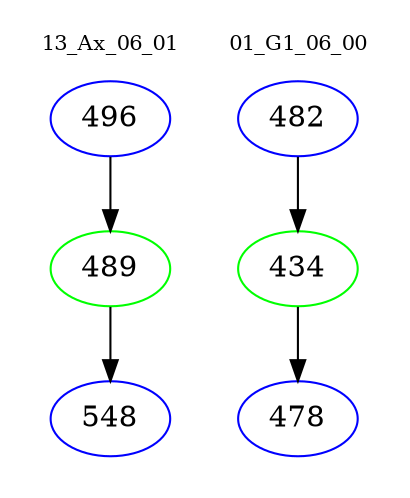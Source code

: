 digraph{
subgraph cluster_0 {
color = white
label = "13_Ax_06_01";
fontsize=10;
T0_496 [label="496", color="blue"]
T0_496 -> T0_489 [color="black"]
T0_489 [label="489", color="green"]
T0_489 -> T0_548 [color="black"]
T0_548 [label="548", color="blue"]
}
subgraph cluster_1 {
color = white
label = "01_G1_06_00";
fontsize=10;
T1_482 [label="482", color="blue"]
T1_482 -> T1_434 [color="black"]
T1_434 [label="434", color="green"]
T1_434 -> T1_478 [color="black"]
T1_478 [label="478", color="blue"]
}
}
